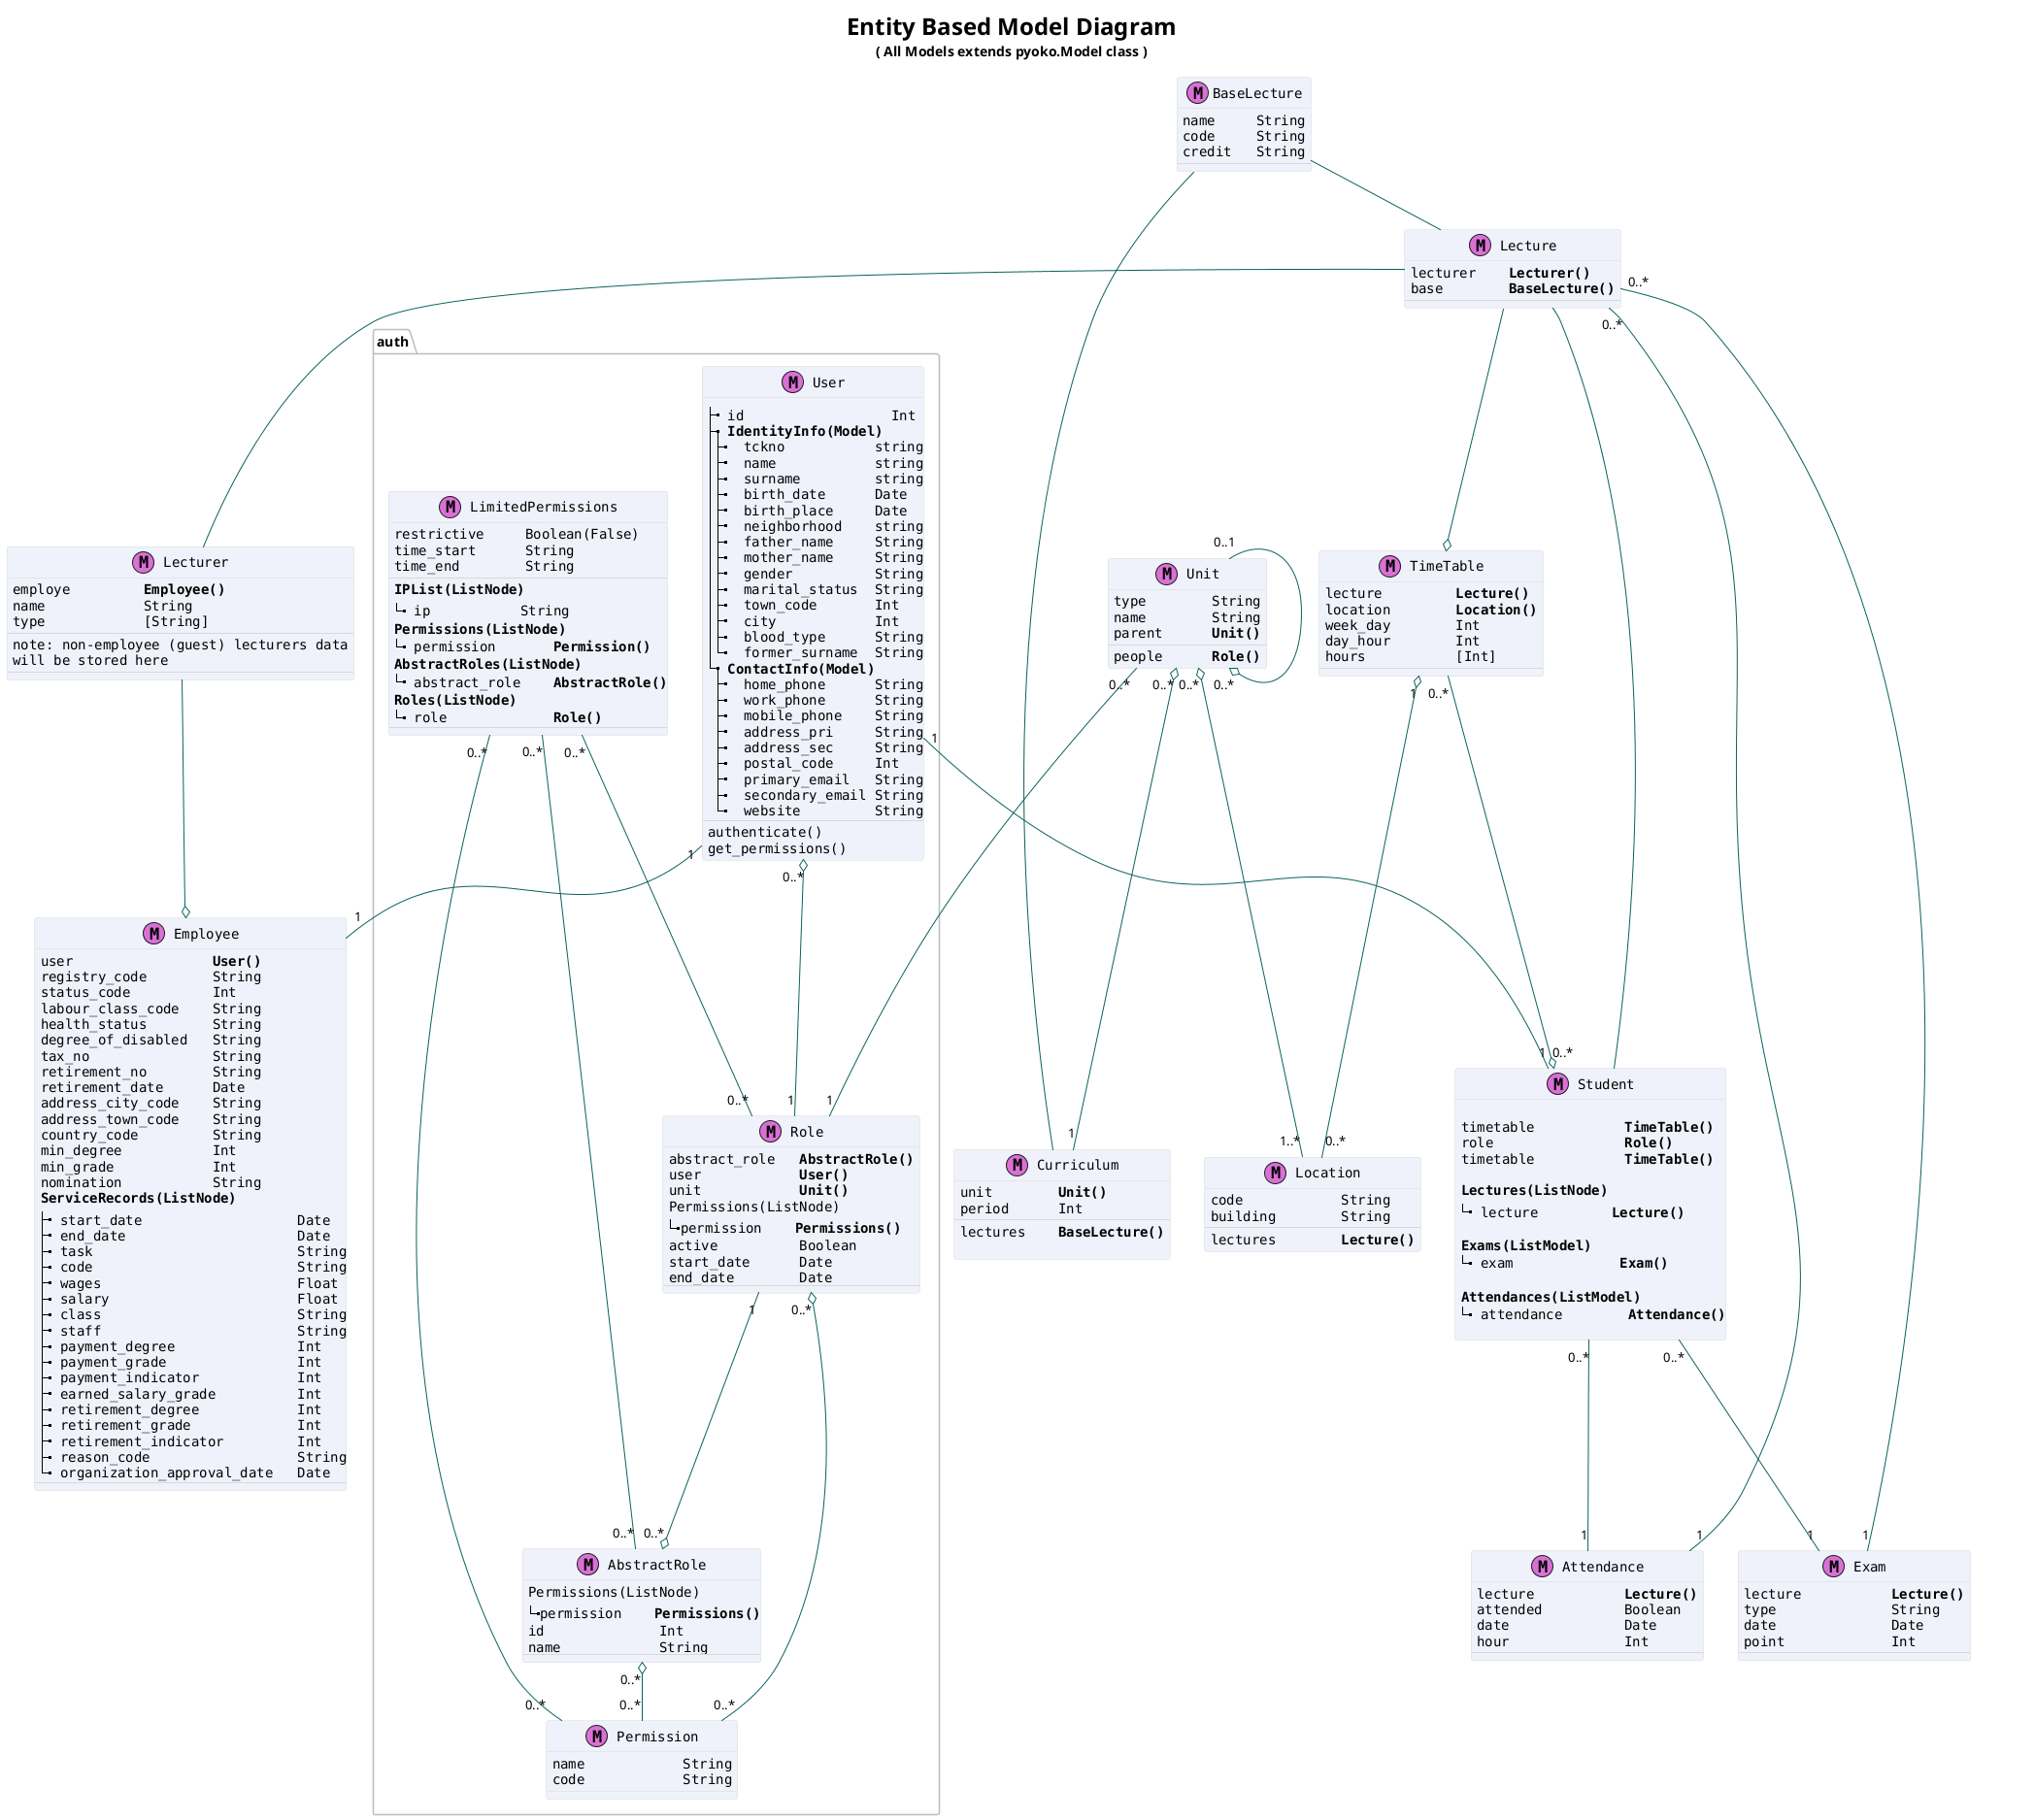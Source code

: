 @startuml

skinparam classAttributeFontName Monospaced
skinparam classBackgroundColor #EFF2FB
skinparam classBorderColor #D8D8D8
skinparam packageBorderColor #BDBDBD
skinparam classArrowColor #0B615E
skinparam shadowing false

'skinparam monochrome true
'skinparam nodesep 100
'skinparam ranksep 100
'note "All <color:black><b> (M)odels</b></color> extends <b>pyoko.Model</b> class" as N #orchid
title
<size:24>Entity Based Model Diagram</size>
( All Models extends <b>pyoko.Model</b> class )
endtitle
'legend left
'n..*     n or more instances
'n..m    Min n, Max m instances
'endlegend






package auth{

class User <<(M,orchid)>>{
|_ id                  Int
|_ **IdentityInfo(Model)**
   |_  tckno           string
   |_  name            string
   |_  surname         string
   |_  birth_date      Date
   |_  birth_place     Date
   |_  neighborhood    string
   |_  father_name     String
   |_  mother_name     String
   |_  gender          String
   |_  marital_status  String
   |_  town_code       Int
   |_  city            Int
   |_  blood_type      String
   |_  former_surname  String
|_ **ContactInfo(Model)**
   |_  home_phone      String
   |_  work_phone      String
   |_  mobile_phone    String
   |_  address_pri     String
   |_  address_sec     String
   |_  postal_code     Int
   |_  primary_email   String
   |_  secondary_email String
   |_  website         String
--
authenticate()
get_permissions()
}

class LimitedPermissions <<(M,orchid)>> {
restrictive     Boolean(False)
time_start      String
time_end        String
--
**IPList(ListNode)**
|_ ip           String
**Permissions(ListNode)**
|_ permission       **Permission()**
**AbstractRoles(ListNode)**
|_ abstract_role    **AbstractRole()**
**Roles(ListNode)**
|_ role             **Role()**
--
}
LimitedPermissions "0..*" -- "0..*" Permission
LimitedPermissions "0..*" -- "0..*" Role
LimitedPermissions "0..*" -- "0..*" AbstractRole

class AbstractRole<<(M,orchid)>>{
Permissions(ListNode)
|_permission    **Permissions()**
id              Int
name            String
--
}
class Role<<(M,orchid)>>{
abstract_role   **AbstractRole()**
user            **User()**
unit            **Unit()**
Permissions(ListNode)
|_permission    **Permissions()**
active          Boolean
start_date      Date
end_date        Date
--
}
class Permission<<(M,orchid)>>{
name            String
code            String
}
}
class Employee <<(M,orchid)>>{
user                 **User()**
registry_code        String
status_code          Int
labour_class_code    String
health_status        String
degree_of_disabled   String
tax_no               String
retirement_no        String
retirement_date      Date
address_city_code    String
address_town_code    String
country_code         String
min_degree           Int
min_grade            Int
nomination           String
**ServiceRecords(ListNode)**
|_ start_date                   Date
|_ end_date                     Date
|_ task                         String
|_ code                         String
|_ wages                        Float
|_ salary                       Float
|_ class                        String
|_ staff                        String
|_ payment_degree               Int
|_ payment_grade                Int
|_ payment_indicator            Int
|_ earned_salary_grade          Int
|_ retirement_degree            Int
|_ retirement_grade             Int
|_ retirement_indicator         Int
|_ reason_code                  String
|_ organization_approval_date   Date
--
}
class Unit<<(M,orchid)>>{
type        String
name        String
parent      **Unit()**
--
people      **Role()**
}

class Lecturer<<(M,orchid)>>{
employe         **Employee()**
name            String
type            [String]
--
note: non-employee (guest) lecturers data
will be stored here
--
}

class Curriculum<<(M,orchid)>>{
unit        **Unit()**
period      Int
--
lectures    **BaseLecture()**

}


'class StudentTimeTable<<(M,orchid)>>{
'student         **Student()**
'timetable       **TimeTable()**
'week_day        Int
'hours           [Int]
'}

class Location<<(M,orchid)>>{
code            String
building        String
--
lectures        **Lecture()**
}

class Lecture<<(M,orchid)>>{
lecturer    **Lecturer()**
base        **BaseLecture()**
--
}
class BaseLecture<<(M,orchid)>>{
name     String
code     String
credit   String
--
}
class TimeTable<<(M,orchid)>>{
lecture         **Lecture()**
location        **Location()**
week_day        Int
day_hour        Int
hours           [Int]
--
}



class Student <<(M,orchid)>> {

timetable           **TimeTable()**
role                **Role()**
timetable           **TimeTable()**

**Lectures(ListNode)**
|_ lecture         **Lecture()**

**Exams(ListModel)**
|_ exam             **Exam()**

**Attendances(ListModel)**
|_ attendance        **Attendance()**

}
class Exam <<(M,orchid)>> {
lecture           **Lecture()**
type              String
date              Date
point             Int
--
}

class Attendance <<(M,orchid)>> {
lecture           **Lecture()**
attended          Boolean
date              Date
hour              Int
--
}

Lecture -- Lecturer
Lecture -- Student
Unit "0..*" o-- "1" Curriculum
BaseLecture -- Curriculum
BaseLecture -- Lecture

Unit "0..*" -- "1" Role
Unit "0..1" --o "0..*" Unit
User "0..*" o-- "1" Role
Lecturer --o Employee
Lecture --o TimeTable
Role "1" --o "0..*" AbstractRole
AbstractRole "0..*" o-- "0..*" Permission
Role "0..*" o-- "0..*" Permission

Lecture "0..*" -- "1" Exam
Lecture "0..*" -- "1" Attendance
Student "0..*" -- "1" Exam
Student "0..*" -- "1" Attendance

User "1" -- "1" Student
User "1" -- "1" Employee
TimeTable "1" o-- "0..*" Location
Unit "0..*" o-- "1..*" Location
TimeTable "0..*" --o "0..*" Student

' XXXXXXXXXXXX
' Unit "0..*" -- "0..*" Employee
' Student "1..*" --o "0..*" Curriculum
' XXXXXXXXXXXX
@enduml
